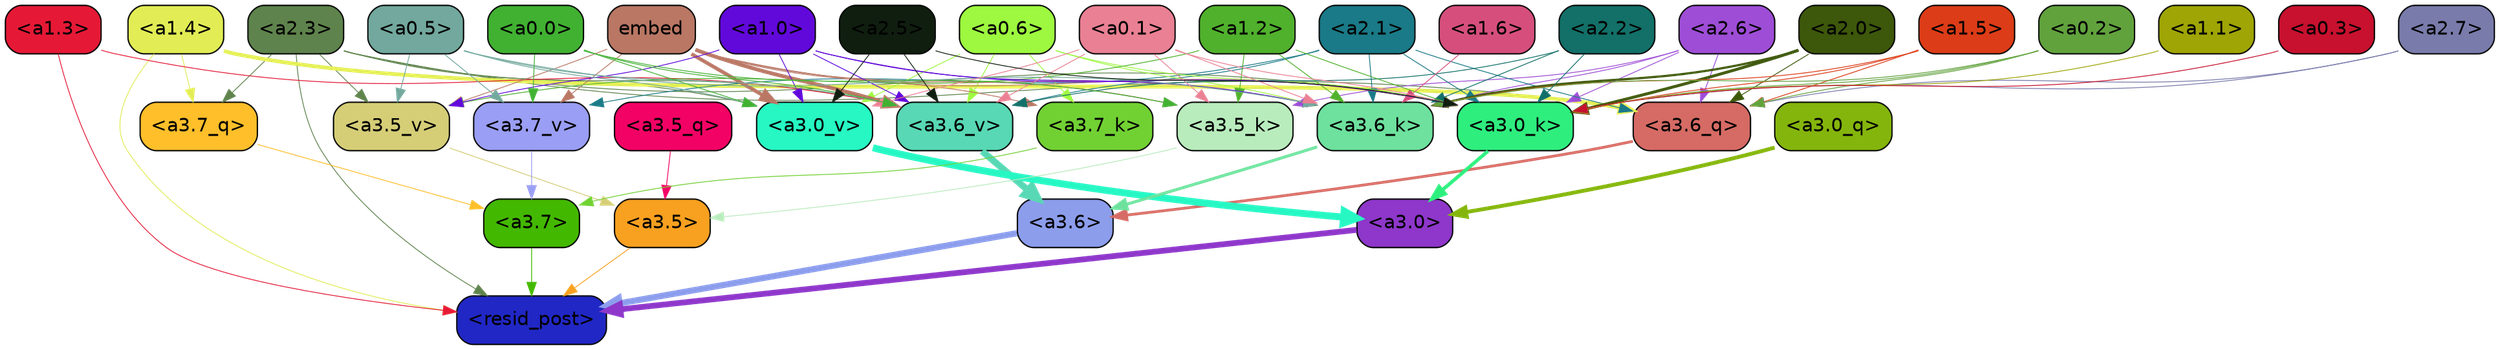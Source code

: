 strict digraph "" {
	graph [bgcolor=transparent,
		layout=dot,
		overlap=false,
		splines=true
	];
	"<a3.7>"	[color=black,
		fillcolor="#43b800",
		fontname=Helvetica,
		shape=box,
		style="filled, rounded"];
	"<resid_post>"	[color=black,
		fillcolor="#2127c5",
		fontname=Helvetica,
		shape=box,
		style="filled, rounded"];
	"<a3.7>" -> "<resid_post>"	[color="#43b800",
		penwidth=0.6239100098609924];
	"<a3.6>"	[color=black,
		fillcolor="#8c9dec",
		fontname=Helvetica,
		shape=box,
		style="filled, rounded"];
	"<a3.6>" -> "<resid_post>"	[color="#8c9dec",
		penwidth=4.569062113761902];
	"<a3.5>"	[color=black,
		fillcolor="#f8a01f",
		fontname=Helvetica,
		shape=box,
		style="filled, rounded"];
	"<a3.5>" -> "<resid_post>"	[color="#f8a01f",
		penwidth=0.6];
	"<a3.0>"	[color=black,
		fillcolor="#8e37ca",
		fontname=Helvetica,
		shape=box,
		style="filled, rounded"];
	"<a3.0>" -> "<resid_post>"	[color="#8e37ca",
		penwidth=4.283544182777405];
	"<a2.3>"	[color=black,
		fillcolor="#5e834c",
		fontname=Helvetica,
		shape=box,
		style="filled, rounded"];
	"<a2.3>" -> "<resid_post>"	[color="#5e834c",
		penwidth=0.6];
	"<a3.7_q>"	[color=black,
		fillcolor="#febf2a",
		fontname=Helvetica,
		shape=box,
		style="filled, rounded"];
	"<a2.3>" -> "<a3.7_q>"	[color="#5e834c",
		penwidth=0.6];
	"<a3.6_q>"	[color=black,
		fillcolor="#d56b64",
		fontname=Helvetica,
		shape=box,
		style="filled, rounded"];
	"<a2.3>" -> "<a3.6_q>"	[color="#5e834c",
		penwidth=0.6];
	"<a3.0_k>"	[color=black,
		fillcolor="#2eee7e",
		fontname=Helvetica,
		shape=box,
		style="filled, rounded"];
	"<a2.3>" -> "<a3.0_k>"	[color="#5e834c",
		penwidth=0.6];
	"<a3.6_v>"	[color=black,
		fillcolor="#58d8b4",
		fontname=Helvetica,
		shape=box,
		style="filled, rounded"];
	"<a2.3>" -> "<a3.6_v>"	[color="#5e834c",
		penwidth=0.6];
	"<a3.5_v>"	[color=black,
		fillcolor="#d5ce77",
		fontname=Helvetica,
		shape=box,
		style="filled, rounded"];
	"<a2.3>" -> "<a3.5_v>"	[color="#5e834c",
		penwidth=0.6];
	"<a3.0_v>"	[color=black,
		fillcolor="#26f7c3",
		fontname=Helvetica,
		shape=box,
		style="filled, rounded"];
	"<a2.3>" -> "<a3.0_v>"	[color="#5e834c",
		penwidth=0.6];
	"<a1.4>"	[color=black,
		fillcolor="#e2ed55",
		fontname=Helvetica,
		shape=box,
		style="filled, rounded"];
	"<a1.4>" -> "<resid_post>"	[color="#e2ed55",
		penwidth=0.6];
	"<a1.4>" -> "<a3.7_q>"	[color="#e2ed55",
		penwidth=0.6];
	"<a1.4>" -> "<a3.6_q>"	[color="#e2ed55",
		penwidth=2.7934007048606873];
	"<a1.3>"	[color=black,
		fillcolor="#e51936",
		fontname=Helvetica,
		shape=box,
		style="filled, rounded"];
	"<a1.3>" -> "<resid_post>"	[color="#e51936",
		penwidth=0.6];
	"<a1.3>" -> "<a3.6_v>"	[color="#e51936",
		penwidth=0.6];
	"<a3.7_q>" -> "<a3.7>"	[color="#febf2a",
		penwidth=0.6];
	"<a3.6_q>" -> "<a3.6>"	[color="#d56b64",
		penwidth=2.0347584784030914];
	"<a3.5_q>"	[color=black,
		fillcolor="#f30265",
		fontname=Helvetica,
		shape=box,
		style="filled, rounded"];
	"<a3.5_q>" -> "<a3.5>"	[color="#f30265",
		penwidth=0.6];
	"<a3.0_q>"	[color=black,
		fillcolor="#84b50c",
		fontname=Helvetica,
		shape=box,
		style="filled, rounded"];
	"<a3.0_q>" -> "<a3.0>"	[color="#84b50c",
		penwidth=2.8635367155075073];
	"<a3.7_k>"	[color=black,
		fillcolor="#71d133",
		fontname=Helvetica,
		shape=box,
		style="filled, rounded"];
	"<a3.7_k>" -> "<a3.7>"	[color="#71d133",
		penwidth=0.6];
	"<a3.6_k>"	[color=black,
		fillcolor="#6de19d",
		fontname=Helvetica,
		shape=box,
		style="filled, rounded"];
	"<a3.6_k>" -> "<a3.6>"	[color="#6de19d",
		penwidth=2.1760786175727844];
	"<a3.5_k>"	[color=black,
		fillcolor="#b9ecbd",
		fontname=Helvetica,
		shape=box,
		style="filled, rounded"];
	"<a3.5_k>" -> "<a3.5>"	[color="#b9ecbd",
		penwidth=0.6];
	"<a3.0_k>" -> "<a3.0>"	[color="#2eee7e",
		penwidth=2.632905662059784];
	"<a3.7_v>"	[color=black,
		fillcolor="#9a9ef4",
		fontname=Helvetica,
		shape=box,
		style="filled, rounded"];
	"<a3.7_v>" -> "<a3.7>"	[color="#9a9ef4",
		penwidth=0.6];
	"<a3.6_v>" -> "<a3.6>"	[color="#58d8b4",
		penwidth=4.981305837631226];
	"<a3.5_v>" -> "<a3.5>"	[color="#d5ce77",
		penwidth=0.6];
	"<a3.0_v>" -> "<a3.0>"	[color="#26f7c3",
		penwidth=5.168330669403076];
	"<a2.7>"	[color=black,
		fillcolor="#797bab",
		fontname=Helvetica,
		shape=box,
		style="filled, rounded"];
	"<a2.7>" -> "<a3.6_q>"	[color="#797bab",
		penwidth=0.6];
	"<a2.7>" -> "<a3.0_k>"	[color="#797bab",
		penwidth=0.6];
	"<a2.6>"	[color=black,
		fillcolor="#9e4dd6",
		fontname=Helvetica,
		shape=box,
		style="filled, rounded"];
	"<a2.6>" -> "<a3.6_q>"	[color="#9e4dd6",
		penwidth=0.6];
	"<a2.6>" -> "<a3.6_k>"	[color="#9e4dd6",
		penwidth=0.6];
	"<a2.6>" -> "<a3.5_k>"	[color="#9e4dd6",
		penwidth=0.6];
	"<a2.6>" -> "<a3.0_k>"	[color="#9e4dd6",
		penwidth=0.6];
	"<a2.1>"	[color=black,
		fillcolor="#1a7a87",
		fontname=Helvetica,
		shape=box,
		style="filled, rounded"];
	"<a2.1>" -> "<a3.6_q>"	[color="#1a7a87",
		penwidth=0.6];
	"<a2.1>" -> "<a3.6_k>"	[color="#1a7a87",
		penwidth=0.6];
	"<a2.1>" -> "<a3.0_k>"	[color="#1a7a87",
		penwidth=0.6];
	"<a2.1>" -> "<a3.7_v>"	[color="#1a7a87",
		penwidth=0.6];
	"<a2.1>" -> "<a3.6_v>"	[color="#1a7a87",
		penwidth=0.6];
	"<a2.0>"	[color=black,
		fillcolor="#3d570b",
		fontname=Helvetica,
		shape=box,
		style="filled, rounded"];
	"<a2.0>" -> "<a3.6_q>"	[color="#3d570b",
		penwidth=0.6];
	"<a2.0>" -> "<a3.6_k>"	[color="#3d570b",
		penwidth=1.6382827460765839];
	"<a2.0>" -> "<a3.0_k>"	[color="#3d570b",
		penwidth=2.161143198609352];
	"<a1.5>"	[color=black,
		fillcolor="#dc3c17",
		fontname=Helvetica,
		shape=box,
		style="filled, rounded"];
	"<a1.5>" -> "<a3.6_q>"	[color="#dc3c17",
		penwidth=0.6];
	"<a1.5>" -> "<a3.6_k>"	[color="#dc3c17",
		penwidth=0.6];
	"<a1.5>" -> "<a3.0_k>"	[color="#dc3c17",
		penwidth=0.6];
	"<a0.2>"	[color=black,
		fillcolor="#61a23d",
		fontname=Helvetica,
		shape=box,
		style="filled, rounded"];
	"<a0.2>" -> "<a3.6_q>"	[color="#61a23d",
		penwidth=0.6];
	"<a0.2>" -> "<a3.6_k>"	[color="#61a23d",
		penwidth=0.6];
	"<a0.2>" -> "<a3.0_k>"	[color="#61a23d",
		penwidth=0.6];
	"<a0.6>"	[color=black,
		fillcolor="#9df83f",
		fontname=Helvetica,
		shape=box,
		style="filled, rounded"];
	"<a0.6>" -> "<a3.7_k>"	[color="#9df83f",
		penwidth=0.6];
	"<a0.6>" -> "<a3.6_k>"	[color="#9df83f",
		penwidth=0.6];
	"<a0.6>" -> "<a3.0_k>"	[color="#9df83f",
		penwidth=0.6];
	"<a0.6>" -> "<a3.6_v>"	[color="#9df83f",
		penwidth=0.6];
	"<a0.6>" -> "<a3.0_v>"	[color="#9df83f",
		penwidth=0.6];
	embed	[color=black,
		fillcolor="#b97764",
		fontname=Helvetica,
		shape=box,
		style="filled, rounded"];
	embed -> "<a3.7_k>"	[color="#b97764",
		penwidth=0.6];
	embed -> "<a3.6_k>"	[color="#b97764",
		penwidth=0.6];
	embed -> "<a3.5_k>"	[color="#b97764",
		penwidth=0.6];
	embed -> "<a3.0_k>"	[color="#b97764",
		penwidth=0.6];
	embed -> "<a3.7_v>"	[color="#b97764",
		penwidth=0.6];
	embed -> "<a3.6_v>"	[color="#b97764",
		penwidth=2.7825746536254883];
	embed -> "<a3.5_v>"	[color="#b97764",
		penwidth=0.6];
	embed -> "<a3.0_v>"	[color="#b97764",
		penwidth=2.6950180530548096];
	"<a2.2>"	[color=black,
		fillcolor="#127068",
		fontname=Helvetica,
		shape=box,
		style="filled, rounded"];
	"<a2.2>" -> "<a3.6_k>"	[color="#127068",
		penwidth=0.6];
	"<a2.2>" -> "<a3.0_k>"	[color="#127068",
		penwidth=0.6];
	"<a2.2>" -> "<a3.6_v>"	[color="#127068",
		penwidth=0.6];
	"<a1.6>"	[color=black,
		fillcolor="#d64f7c",
		fontname=Helvetica,
		shape=box,
		style="filled, rounded"];
	"<a1.6>" -> "<a3.6_k>"	[color="#d64f7c",
		penwidth=0.6];
	"<a1.2>"	[color=black,
		fillcolor="#50b12c",
		fontname=Helvetica,
		shape=box,
		style="filled, rounded"];
	"<a1.2>" -> "<a3.6_k>"	[color="#50b12c",
		penwidth=0.6];
	"<a1.2>" -> "<a3.5_k>"	[color="#50b12c",
		penwidth=0.6];
	"<a1.2>" -> "<a3.0_k>"	[color="#50b12c",
		penwidth=0.6];
	"<a1.2>" -> "<a3.5_v>"	[color="#50b12c",
		penwidth=0.6];
	"<a1.0>"	[color=black,
		fillcolor="#6109da",
		fontname=Helvetica,
		shape=box,
		style="filled, rounded"];
	"<a1.0>" -> "<a3.6_k>"	[color="#6109da",
		penwidth=0.6];
	"<a1.0>" -> "<a3.0_k>"	[color="#6109da",
		penwidth=0.6];
	"<a1.0>" -> "<a3.6_v>"	[color="#6109da",
		penwidth=0.6];
	"<a1.0>" -> "<a3.5_v>"	[color="#6109da",
		penwidth=0.6];
	"<a1.0>" -> "<a3.0_v>"	[color="#6109da",
		penwidth=0.6];
	"<a0.5>"	[color=black,
		fillcolor="#72a89d",
		fontname=Helvetica,
		shape=box,
		style="filled, rounded"];
	"<a0.5>" -> "<a3.6_k>"	[color="#72a89d",
		penwidth=0.6];
	"<a0.5>" -> "<a3.7_v>"	[color="#72a89d",
		penwidth=0.6];
	"<a0.5>" -> "<a3.6_v>"	[color="#72a89d",
		penwidth=0.6];
	"<a0.5>" -> "<a3.5_v>"	[color="#72a89d",
		penwidth=0.6];
	"<a0.5>" -> "<a3.0_v>"	[color="#72a89d",
		penwidth=0.6];
	"<a0.1>"	[color=black,
		fillcolor="#ea8093",
		fontname=Helvetica,
		shape=box,
		style="filled, rounded"];
	"<a0.1>" -> "<a3.6_k>"	[color="#ea8093",
		penwidth=0.6];
	"<a0.1>" -> "<a3.5_k>"	[color="#ea8093",
		penwidth=0.6];
	"<a0.1>" -> "<a3.0_k>"	[color="#ea8093",
		penwidth=0.6];
	"<a0.1>" -> "<a3.6_v>"	[color="#ea8093",
		penwidth=0.6];
	"<a0.1>" -> "<a3.0_v>"	[color="#ea8093",
		penwidth=0.6];
	"<a0.0>"	[color=black,
		fillcolor="#41b132",
		fontname=Helvetica,
		shape=box,
		style="filled, rounded"];
	"<a0.0>" -> "<a3.5_k>"	[color="#41b132",
		penwidth=0.6];
	"<a0.0>" -> "<a3.7_v>"	[color="#41b132",
		penwidth=0.6];
	"<a0.0>" -> "<a3.6_v>"	[color="#41b132",
		penwidth=0.6];
	"<a0.0>" -> "<a3.0_v>"	[color="#41b132",
		penwidth=0.6];
	"<a2.5>"	[color=black,
		fillcolor="#101e10",
		fontname=Helvetica,
		shape=box,
		style="filled, rounded"];
	"<a2.5>" -> "<a3.0_k>"	[color="#101e10",
		penwidth=0.6];
	"<a2.5>" -> "<a3.6_v>"	[color="#101e10",
		penwidth=0.6];
	"<a2.5>" -> "<a3.0_v>"	[color="#101e10",
		penwidth=0.6];
	"<a1.1>"	[color=black,
		fillcolor="#9fa505",
		fontname=Helvetica,
		shape=box,
		style="filled, rounded"];
	"<a1.1>" -> "<a3.0_k>"	[color="#9fa505",
		penwidth=0.6];
	"<a0.3>"	[color=black,
		fillcolor="#c7112e",
		fontname=Helvetica,
		shape=box,
		style="filled, rounded"];
	"<a0.3>" -> "<a3.0_k>"	[color="#c7112e",
		penwidth=0.6];
}

